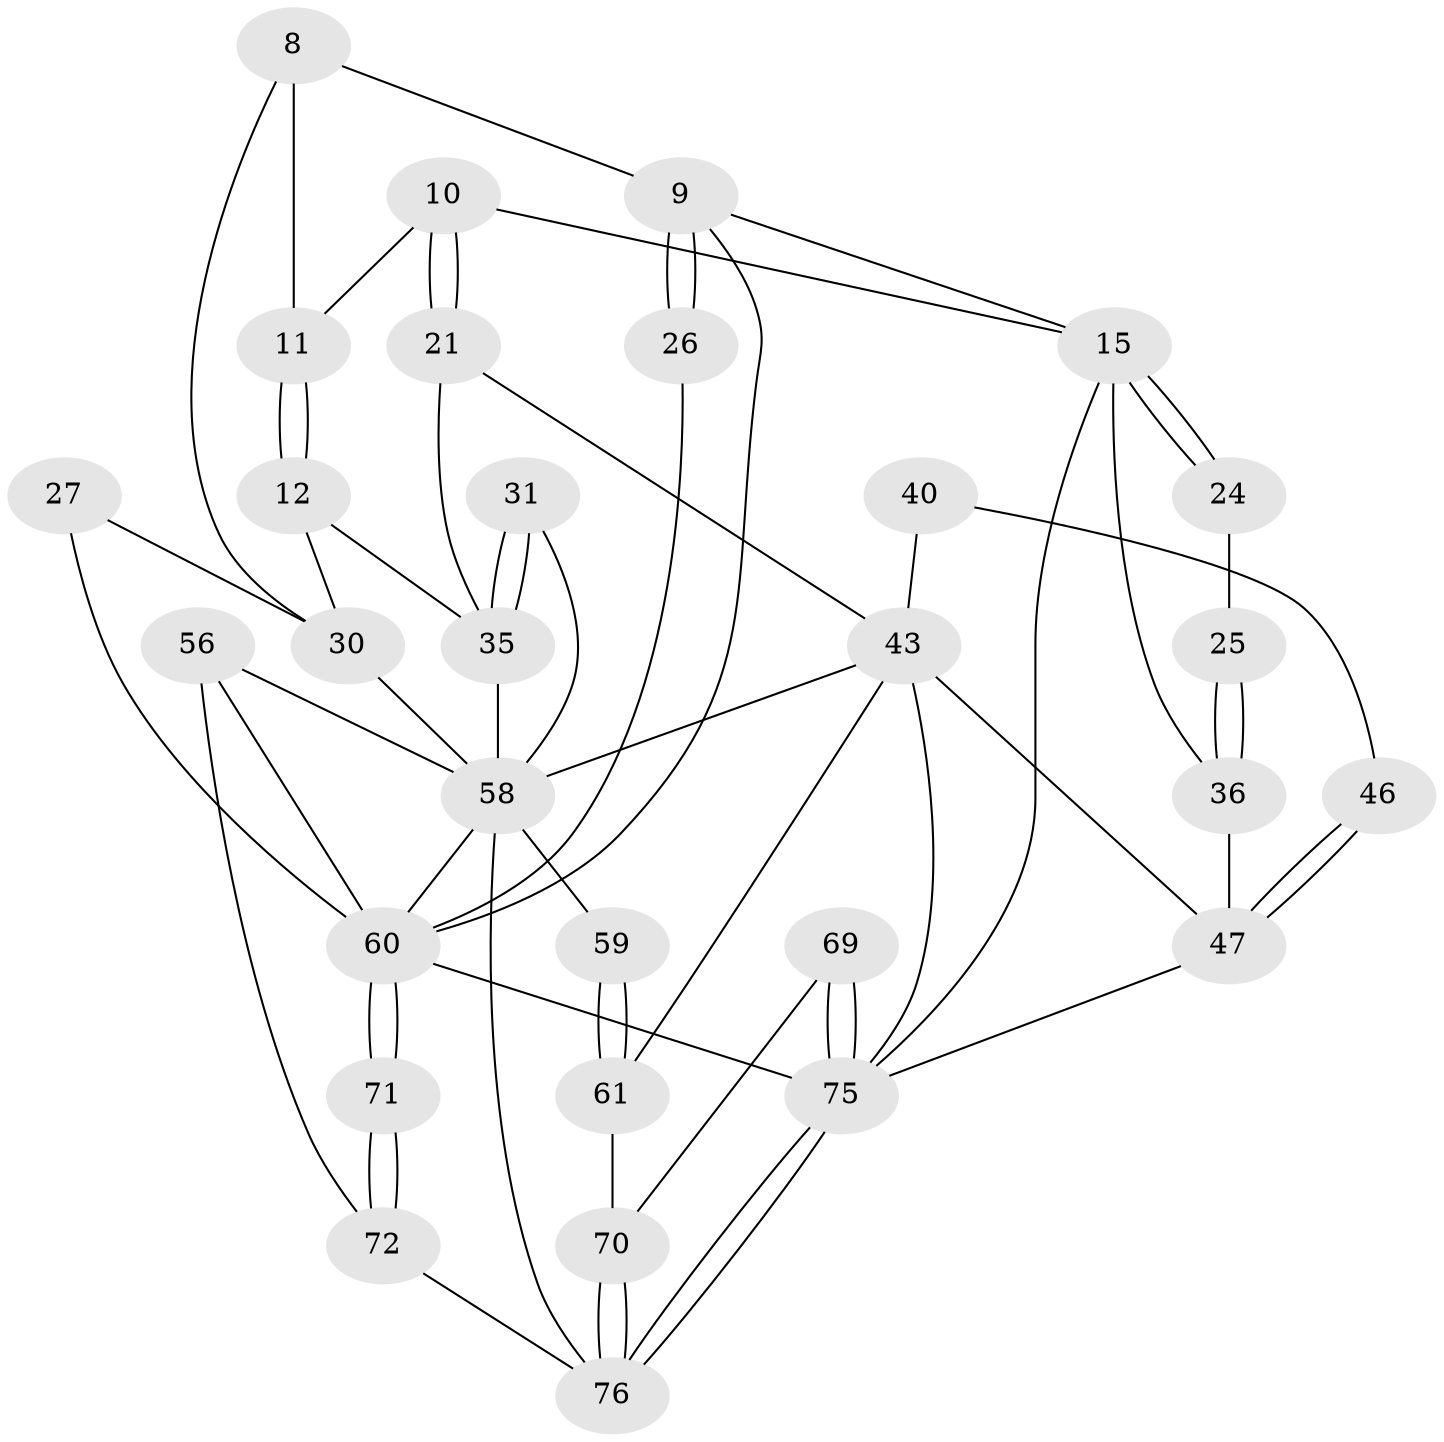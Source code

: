 // original degree distribution, {3: 0.02631578947368421, 5: 0.47368421052631576, 4: 0.2631578947368421, 6: 0.23684210526315788}
// Generated by graph-tools (version 1.1) at 2025/05/03/04/25 22:05:51]
// undirected, 30 vertices, 64 edges
graph export_dot {
graph [start="1"]
  node [color=gray90,style=filled];
  8 [pos="+0.1925740447533456+0.18785360977038443"];
  9 [pos="+0.18548229923745144+0.17665162404554974",super="+6"];
  10 [pos="+0.6290458546907157+0",super="+2"];
  11 [pos="+0.40756276944762637+0.15583955179042142",super="+7"];
  12 [pos="+0.39566702942145804+0.23228284657239176"];
  15 [pos="+0.869786192884669+0.15505410448934737",super="+4"];
  21 [pos="+0.6142450251760748+0.23284368880977777"];
  24 [pos="+1+0"];
  25 [pos="+1+0.19943400135606043"];
  26 [pos="+0+0"];
  27 [pos="+0.055517662466987895+0.34670321465532544"];
  30 [pos="+0.31795834373934223+0.3777575111093485",super="+14"];
  31 [pos="+0.3801801181228602+0.41017280231956726"];
  35 [pos="+0.5161358312768477+0.515733377196179",super="+22+23"];
  36 [pos="+1+0.3337620145059441",super="+17+16"];
  40 [pos="+0.8795258222956154+0.5473982107090323"];
  43 [pos="+0.7273651879717304+0.6876022956829206",super="+42+41"];
  46 [pos="+1+0.4522106470233869",super="+39"];
  47 [pos="+1+0.41759511202553534",super="+38"];
  56 [pos="+0.03774395063397683+0.7591529620595072",super="+55"];
  58 [pos="+0.23731117827793105+0.7035868784902152",super="+51"];
  59 [pos="+0.42279313792149203+0.7768484297716783"];
  60 [pos="+0+1",super="+57+49"];
  61 [pos="+0.44098845165071604+0.9721807423927968",super="+44+45"];
  69 [pos="+0.7121793287399405+0.8627779532787785",super="+68"];
  70 [pos="+0.7087341955892585+0.8672832884936569",super="+62"];
  71 [pos="+0+1"];
  72 [pos="+0.1005626703465396+1",super="+65+66"];
  75 [pos="+1+1",super="+73+67"];
  76 [pos="+0.7134779553389191+1",super="+74+63+64"];
  8 -- 9;
  8 -- 30;
  8 -- 11;
  9 -- 26 [weight=2];
  9 -- 26;
  9 -- 60;
  9 -- 15;
  10 -- 11 [weight=2];
  10 -- 21;
  10 -- 21;
  10 -- 15;
  11 -- 12;
  11 -- 12;
  12 -- 35;
  12 -- 30;
  15 -- 24 [weight=2];
  15 -- 24;
  15 -- 36;
  15 -- 75;
  21 -- 35;
  21 -- 43;
  24 -- 25;
  25 -- 36 [weight=2];
  25 -- 36;
  26 -- 60;
  27 -- 30 [weight=2];
  27 -- 60;
  30 -- 58;
  31 -- 35 [weight=2];
  31 -- 35;
  31 -- 58;
  35 -- 58;
  36 -- 47 [weight=2];
  40 -- 46 [weight=2];
  40 -- 43;
  43 -- 61 [weight=2];
  43 -- 75 [weight=2];
  43 -- 47;
  43 -- 58;
  46 -- 47 [weight=2];
  46 -- 47;
  47 -- 75;
  56 -- 72;
  56 -- 60 [weight=2];
  56 -- 58;
  58 -- 76;
  58 -- 59;
  58 -- 60;
  59 -- 61 [weight=2];
  59 -- 61;
  60 -- 71;
  60 -- 71;
  60 -- 75;
  61 -- 70;
  69 -- 70;
  69 -- 75 [weight=3];
  69 -- 75;
  70 -- 76 [weight=2];
  70 -- 76;
  71 -- 72 [weight=2];
  71 -- 72;
  72 -- 76 [weight=2];
  75 -- 76;
  75 -- 76;
}
